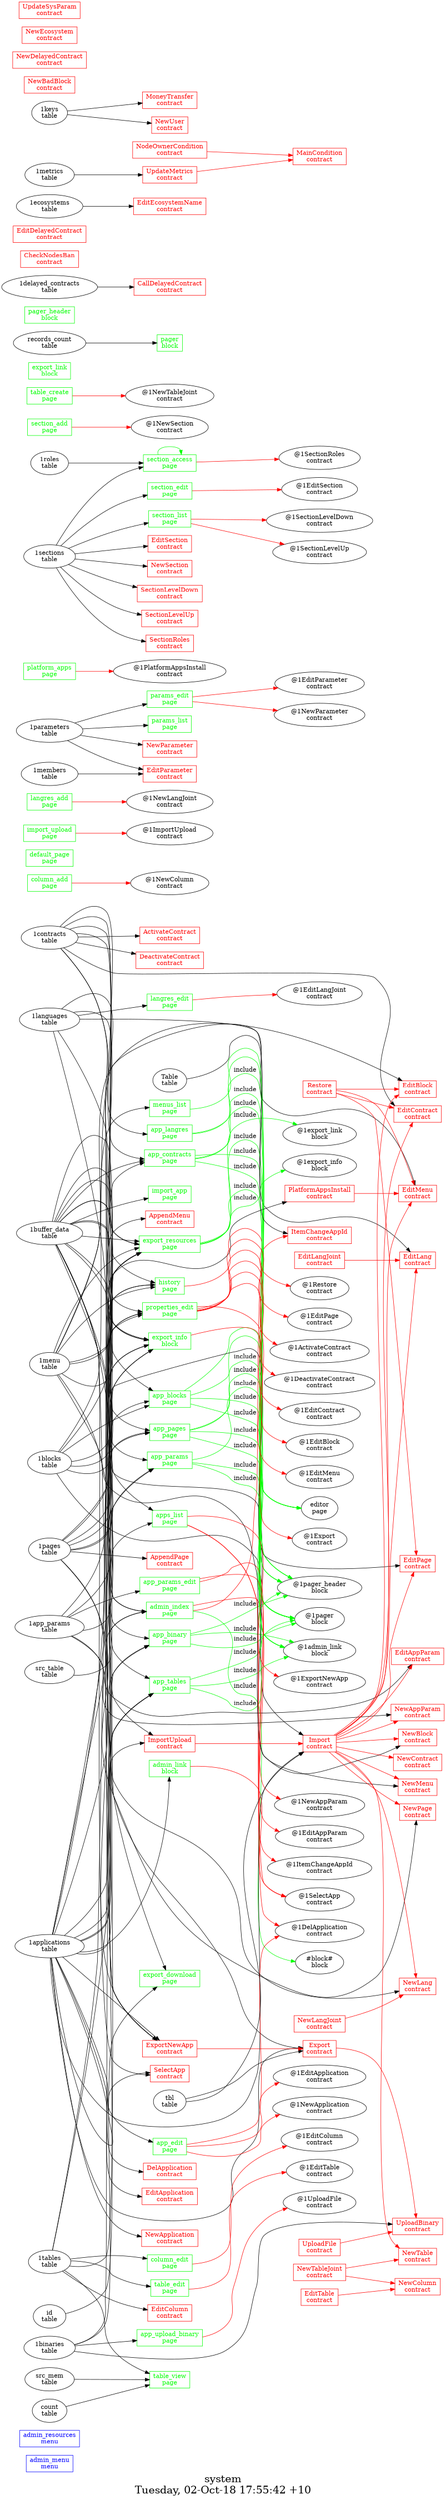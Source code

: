 digraph G {
fontsize="24";
label="system\nTuesday, 02-Oct-18 17:55:42 +10";
nojustify=true;
ordering=out;
rankdir=LR;
size="30";
"admin_menu\nmenu" [color=blue, fontcolor=blue, group=menus, shape=record];
"admin_resources\nmenu" [color=blue, fontcolor=blue, group=menus, shape=record];
"admin_index\npage" -> "@1ItemChangeAppId\ncontract"  [ color=red ]
"admin_index\npage" -> "ItemChangeAppId\ncontract"  [ color=red ]
"1contracts\ntable" -> "admin_index\npage"
"1applications\ntable" -> "admin_index\npage"
"1buffer_data\ntable" -> "admin_index\npage"
"src_table\ntable" -> "admin_index\npage"
"admin_index\npage" -> "#block#\nblock"  [ color=green, label=include ]
"admin_index\npage" [color=green, fontcolor=green, group=pages, shape=record];
"1buffer_data\ntable" -> "app_binary\npage"
"1applications\ntable" -> "app_binary\npage"
"1binaries\ntable" -> "app_binary\npage"
"app_binary\npage" -> "@1pager_header\nblock"  [ color=green, label=include ]
"app_binary\npage" -> "@1admin_link\nblock"  [ color=green, label=include ]
"app_binary\npage" -> "@1pager\nblock"  [ color=green, label=include ]
"app_binary\npage" [color=green, fontcolor=green, group=pages, shape=record];
"1buffer_data\ntable" -> "app_blocks\npage"
"1applications\ntable" -> "app_blocks\npage"
"1blocks\ntable" -> "app_blocks\npage"
"app_blocks\npage" -> "editor\npage"  [ color=green ]
"app_blocks\npage" -> "@1pager_header\nblock"  [ color=green, label=include ]
"app_blocks\npage" -> "@1admin_link\nblock"  [ color=green, label=include ]
"app_blocks\npage" -> "@1pager\nblock"  [ color=green, label=include ]
"app_blocks\npage" [color=green, fontcolor=green, group=pages, shape=record];
"1buffer_data\ntable" -> "app_contracts\npage"
"1applications\ntable" -> "app_contracts\npage"
"1contracts\ntable" -> "app_contracts\npage"
"app_contracts\npage" -> "editor\npage"  [ color=green ]
"app_contracts\npage" -> "@1pager_header\nblock"  [ color=green, label=include ]
"app_contracts\npage" -> "@1admin_link\nblock"  [ color=green, label=include ]
"app_contracts\npage" -> "@1pager\nblock"  [ color=green, label=include ]
"app_contracts\npage" [color=green, fontcolor=green, group=pages, shape=record];
"app_edit\npage" -> "@1DelApplication\ncontract"  [ color=red ]
"app_edit\npage" -> "@1EditApplication\ncontract"  [ color=red ]
"app_edit\npage" -> "@1NewApplication\ncontract"  [ color=red ]
"1applications\ntable" -> "app_edit\npage"
"app_edit\npage" [color=green, fontcolor=green, group=pages, shape=record];
"1languages\ntable" -> "app_langres\npage"
"app_langres\npage" -> "@1pager_header\nblock"  [ color=green, label=include ]
"app_langres\npage" -> "@1pager\nblock"  [ color=green, label=include ]
"app_langres\npage" [color=green, fontcolor=green, group=pages, shape=record];
"1buffer_data\ntable" -> "app_pages\npage"
"1applications\ntable" -> "app_pages\npage"
"1pages\ntable" -> "app_pages\npage"
"app_pages\npage" -> "editor\npage"  [ color=green ]
"app_pages\npage" -> "@1pager_header\nblock"  [ color=green, label=include ]
"app_pages\npage" -> "@1admin_link\nblock"  [ color=green, label=include ]
"app_pages\npage" -> "@1pager\nblock"  [ color=green, label=include ]
"app_pages\npage" [color=green, fontcolor=green, group=pages, shape=record];
"1buffer_data\ntable" -> "app_params\npage"
"1applications\ntable" -> "app_params\npage"
"1app_params\ntable" -> "app_params\npage"
"app_params\npage" -> "@1pager_header\nblock"  [ color=green, label=include ]
"app_params\npage" -> "@1admin_link\nblock"  [ color=green, label=include ]
"app_params\npage" -> "@1pager\nblock"  [ color=green, label=include ]
"app_params\npage" [color=green, fontcolor=green, group=pages, shape=record];
"app_params_edit\npage" -> "@1NewAppParam\ncontract"  [ color=red ]
"app_params_edit\npage" -> "@1EditAppParam\ncontract"  [ color=red ]
"1app_params\ntable" -> "app_params_edit\npage"
"app_params_edit\npage" [color=green, fontcolor=green, group=pages, shape=record];
"1buffer_data\ntable" -> "app_tables\npage"
"1applications\ntable" -> "app_tables\npage"
"1tables\ntable" -> "app_tables\npage"
"id\ntable" -> "app_tables\npage"
"app_tables\npage" -> "@1pager_header\nblock"  [ color=green, label=include ]
"app_tables\npage" -> "@1admin_link\nblock"  [ color=green, label=include ]
"app_tables\npage" -> "@1pager\nblock"  [ color=green, label=include ]
"app_tables\npage" [color=green, fontcolor=green, group=pages, shape=record];
"app_upload_binary\npage" -> "@1UploadFile\ncontract"  [ color=red ]
"1binaries\ntable" -> "app_upload_binary\npage"
"app_upload_binary\npage" [color=green, fontcolor=green, group=pages, shape=record];
"apps_list\npage" -> "@1DelApplication\ncontract"  [ color=red ]
"apps_list\npage" -> "@1ExportNewApp\ncontract"  [ color=red ]
"apps_list\npage" -> "@1SelectApp\ncontract"  [ color=red ]
"1applications\ntable" -> "apps_list\npage"
"1buffer_data\ntable" -> "apps_list\npage"
"apps_list\npage" [color=green, fontcolor=green, group=pages, shape=record];
"column_add\npage" -> "@1NewColumn\ncontract"  [ color=red ]
"column_add\npage" [color=green, fontcolor=green, group=pages, shape=record];
"column_edit\npage" -> "@1EditColumn\ncontract"  [ color=red ]
"1tables\ntable" -> "column_edit\npage"
"column_edit\npage" [color=green, fontcolor=green, group=pages, shape=record];
"default_page\npage" [color=green, fontcolor=green, group=pages, shape=record];
"1buffer_data\ntable" -> "export_download\npage"
"1binaries\ntable" -> "export_download\npage"
"export_download\npage" [color=green, fontcolor=green, group=pages, shape=record];
"1buffer_data\ntable" -> "export_resources\npage"
"1pages\ntable" -> "export_resources\npage"
"1blocks\ntable" -> "export_resources\npage"
"1menu\ntable" -> "export_resources\npage"
"1app_params\ntable" -> "export_resources\npage"
"1languages\ntable" -> "export_resources\npage"
"1contracts\ntable" -> "export_resources\npage"
"1tables\ntable" -> "export_resources\npage"
"export_resources\npage" -> "@1export_link\nblock"  [ color=green, label=include ]
"export_resources\npage" -> "@1pager_header\nblock"  [ color=green, label=include ]
"export_resources\npage" -> "@1pager\nblock"  [ color=green, label=include ]
"export_resources\npage" -> "@1export_info\nblock"  [ color=green, label=include ]
"export_resources\npage" [color=green, fontcolor=green, group=pages, shape=record];
"history\npage" -> "@1Restore\ncontract"  [ color=red ]
"1pages\ntable" -> "history\npage"
"1blocks\ntable" -> "history\npage"
"1contracts\ntable" -> "history\npage"
"1menu\ntable" -> "history\npage"
"history\npage" [color=green, fontcolor=green, group=pages, shape=record];
"1buffer_data\ntable" -> "import_app\npage"
"import_app\npage" [color=green, fontcolor=green, group=pages, shape=record];
"import_upload\npage" -> "@1ImportUpload\ncontract"  [ color=red ]
"import_upload\npage" [color=green, fontcolor=green, group=pages, shape=record];
"langres_add\npage" -> "@1NewLangJoint\ncontract"  [ color=red ]
"langres_add\npage" [color=green, fontcolor=green, group=pages, shape=record];
"langres_edit\npage" -> "@1EditLangJoint\ncontract"  [ color=red ]
"1languages\ntable" -> "langres_edit\npage"
"langres_edit\npage" [color=green, fontcolor=green, group=pages, shape=record];
"1menu\ntable" -> "menus_list\npage"
"menus_list\npage" -> "editor\npage"  [ color=green ]
"menus_list\npage" [color=green, fontcolor=green, group=pages, shape=record];
"params_edit\npage" -> "@1EditParameter\ncontract"  [ color=red ]
"params_edit\npage" -> "@1NewParameter\ncontract"  [ color=red ]
"1parameters\ntable" -> "params_edit\npage"
"params_edit\npage" [color=green, fontcolor=green, group=pages, shape=record];
"1parameters\ntable" -> "params_list\npage"
"params_list\npage" [color=green, fontcolor=green, group=pages, shape=record];
"platform_apps\npage" -> "@1PlatformAppsInstall\ncontract"  [ color=red ]
"platform_apps\npage" [color=green, fontcolor=green, group=pages, shape=record];
"properties_edit\npage" -> "@1EditPage\ncontract"  [ color=red ]
"properties_edit\npage" -> "@1ActivateContract\ncontract"  [ color=red ]
"properties_edit\npage" -> "@1DeactivateContract\ncontract"  [ color=red ]
"properties_edit\npage" -> "@1EditContract\ncontract"  [ color=red ]
"properties_edit\npage" -> "@1EditBlock\ncontract"  [ color=red ]
"properties_edit\npage" -> "@1EditMenu\ncontract"  [ color=red ]
"1pages\ntable" -> "properties_edit\npage"
"1menu\ntable" -> "properties_edit\npage"
"1contracts\ntable" -> "properties_edit\npage"
"1blocks\ntable" -> "properties_edit\npage"
"properties_edit\npage" [color=green, fontcolor=green, group=pages, shape=record];
"section_access\npage" -> "@1SectionRoles\ncontract"  [ color=red ]
"1sections\ntable" -> "section_access\npage"
"1roles\ntable" -> "section_access\npage"
"section_access\npage" -> "section_access\npage"  [ color=green ]
"section_access\npage" [color=green, fontcolor=green, group=pages, shape=record];
"section_add\npage" -> "@1NewSection\ncontract"  [ color=red ]
"section_add\npage" [color=green, fontcolor=green, group=pages, shape=record];
"section_edit\npage" -> "@1EditSection\ncontract"  [ color=red ]
"1sections\ntable" -> "section_edit\npage"
"section_edit\npage" [color=green, fontcolor=green, group=pages, shape=record];
"section_list\npage" -> "@1SectionLevelDown\ncontract"  [ color=red ]
"section_list\npage" -> "@1SectionLevelUp\ncontract"  [ color=red ]
"1sections\ntable" -> "section_list\npage"
"section_list\npage" [color=green, fontcolor=green, group=pages, shape=record];
"table_create\npage" -> "@1NewTableJoint\ncontract"  [ color=red ]
"table_create\npage" [color=green, fontcolor=green, group=pages, shape=record];
"table_edit\npage" -> "@1EditTable\ncontract"  [ color=red ]
"1tables\ntable" -> "table_edit\npage"
"table_edit\npage" [color=green, fontcolor=green, group=pages, shape=record];
"1tables\ntable" -> "table_view\npage"
"count\ntable" -> "table_view\npage"
"src_mem\ntable" -> "table_view\npage"
"table_view\npage" [color=green, fontcolor=green, group=pages, shape=record];
"admin_link\nblock" -> "@1SelectApp\ncontract"  [ color=red ]
"1applications\ntable" -> "admin_link\nblock"
"admin_link\nblock" [color=green, fontcolor=green, group=blocks, shape=record];
"export_info\nblock" -> "@1Export\ncontract"  [ color=red ]
"1buffer_data\ntable" -> "export_info\nblock"
"1pages\ntable" -> "export_info\nblock"
"1blocks\ntable" -> "export_info\nblock"
"1app_params\ntable" -> "export_info\nblock"
"1languages\ntable" -> "export_info\nblock"
"1contracts\ntable" -> "export_info\nblock"
"1tables\ntable" -> "export_info\nblock"
"export_info\nblock" [color=green, fontcolor=green, group=blocks, shape=record];
"export_link\nblock" [color=green, fontcolor=green, group=blocks, shape=record];
"records_count\ntable" -> "pager\nblock"
"pager\nblock" [color=green, fontcolor=green, group=blocks, shape=record];
"pager_header\nblock" [color=green, fontcolor=green, group=blocks, shape=record];
"1contracts\ntable" -> "ActivateContract\ncontract"
"ActivateContract\ncontract" [color=red, fontcolor=red, group=contracts, shape=record];
"1menu\ntable" -> "AppendMenu\ncontract"
"AppendMenu\ncontract" [color=red, fontcolor=red, group=contracts, shape=record];
"1pages\ntable" -> "AppendPage\ncontract"
"AppendPage\ncontract" [color=red, fontcolor=red, group=contracts, shape=record];
"1delayed_contracts\ntable" -> "CallDelayedContract\ncontract"
"CallDelayedContract\ncontract" [color=red, fontcolor=red, group=contracts, shape=record];
"CheckNodesBan\ncontract" [color=red, fontcolor=red, group=contracts, shape=record];
"1contracts\ntable" -> "DeactivateContract\ncontract"
"DeactivateContract\ncontract" [color=red, fontcolor=red, group=contracts, shape=record];
"1applications\ntable" -> "DelApplication\ncontract"
"DelApplication\ncontract" [color=red, fontcolor=red, group=contracts, shape=record];
"1app_params\ntable" -> "EditAppParam\ncontract"
"EditAppParam\ncontract" [color=red, fontcolor=red, group=contracts, shape=record];
"1applications\ntable" -> "EditApplication\ncontract"
"EditApplication\ncontract" [color=red, fontcolor=red, group=contracts, shape=record];
"1blocks\ntable" -> "EditBlock\ncontract"
"EditBlock\ncontract" [color=red, fontcolor=red, group=contracts, shape=record];
"1tables\ntable" -> "EditColumn\ncontract"
"EditColumn\ncontract" [color=red, fontcolor=red, group=contracts, shape=record];
"1contracts\ntable" -> "EditContract\ncontract"
"EditContract\ncontract" [color=red, fontcolor=red, group=contracts, shape=record];
"EditDelayedContract\ncontract" [color=red, fontcolor=red, group=contracts, shape=record];
"1ecosystems\ntable" -> "EditEcosystemName\ncontract"
"EditEcosystemName\ncontract" [color=red, fontcolor=red, group=contracts, shape=record];
"1languages\ntable" -> "EditLang\ncontract"
"EditLang\ncontract" [color=red, fontcolor=red, group=contracts, shape=record];
"EditLangJoint\ncontract" -> "EditLang\ncontract"  [ color=red ]
"EditLangJoint\ncontract" [color=red, fontcolor=red, group=contracts, shape=record];
"1menu\ntable" -> "EditMenu\ncontract"
"EditMenu\ncontract" [color=red, fontcolor=red, group=contracts, shape=record];
"1pages\ntable" -> "EditPage\ncontract"
"EditPage\ncontract" [color=red, fontcolor=red, group=contracts, shape=record];
"1parameters\ntable" -> "EditParameter\ncontract"
"1members\ntable" -> "EditParameter\ncontract"
"EditParameter\ncontract" [color=red, fontcolor=red, group=contracts, shape=record];
"1sections\ntable" -> "EditSection\ncontract"
"EditSection\ncontract" [color=red, fontcolor=red, group=contracts, shape=record];
"EditTable\ncontract" -> "NewColumn\ncontract"  [ color=red ]
"EditTable\ncontract" [color=red, fontcolor=red, group=contracts, shape=record];
"Export\ncontract" -> "UploadBinary\ncontract"  [ color=red ]
"tbl\ntable" -> "Export\ncontract"
"1buffer_data\ntable" -> "Export\ncontract"
"1applications\ntable" -> "Export\ncontract"
"Export\ncontract" [color=red, fontcolor=red, group=contracts, shape=record];
"ExportNewApp\ncontract" -> "Export\ncontract"  [ color=red ]
"1applications\ntable" -> "ExportNewApp\ncontract"
"1pages\ntable" -> "ExportNewApp\ncontract"
"1menu\ntable" -> "ExportNewApp\ncontract"
"1buffer_data\ntable" -> "ExportNewApp\ncontract"
"ExportNewApp\ncontract" [color=red, fontcolor=red, group=contracts, shape=record];
"Import\ncontract" -> "EditAppParam\ncontract"  [ color=red ]
"Import\ncontract" -> "EditBlock\ncontract"  [ color=red ]
"Import\ncontract" -> "EditContract\ncontract"  [ color=red ]
"Import\ncontract" -> "EditLang\ncontract"  [ color=red ]
"Import\ncontract" -> "EditMenu\ncontract"  [ color=red ]
"Import\ncontract" -> "EditPage\ncontract"  [ color=red ]
"Import\ncontract" -> "NewAppParam\ncontract"  [ color=red ]
"Import\ncontract" -> "NewBlock\ncontract"  [ color=red ]
"Import\ncontract" -> "NewContract\ncontract"  [ color=red ]
"Import\ncontract" -> "NewLang\ncontract"  [ color=red ]
"Import\ncontract" -> "NewMenu\ncontract"  [ color=red ]
"Import\ncontract" -> "NewPage\ncontract"  [ color=red ]
"Import\ncontract" -> "NewTable\ncontract"  [ color=red ]
"1buffer_data\ntable" -> "Import\ncontract"
"1applications\ntable" -> "Import\ncontract"
"tbl\ntable" -> "Import\ncontract"
"Import\ncontract" [color=red, fontcolor=red, group=contracts, shape=record];
"ImportUpload\ncontract" -> "Import\ncontract"  [ color=red ]
"1buffer_data\ntable" -> "ImportUpload\ncontract"
"1applications\ntable" -> "ImportUpload\ncontract"
"ImportUpload\ncontract" [color=red, fontcolor=red, group=contracts, shape=record];
"Table\ntable" -> "ItemChangeAppId\ncontract"
"ItemChangeAppId\ncontract" [color=red, fontcolor=red, group=contracts, shape=record];
"MainCondition\ncontract" [color=red, fontcolor=red, group=contracts, shape=record];
"1keys\ntable" -> "MoneyTransfer\ncontract"
"MoneyTransfer\ncontract" [color=red, fontcolor=red, group=contracts, shape=record];
"1app_params\ntable" -> "NewAppParam\ncontract"
"NewAppParam\ncontract" [color=red, fontcolor=red, group=contracts, shape=record];
"1applications\ntable" -> "NewApplication\ncontract"
"NewApplication\ncontract" [color=red, fontcolor=red, group=contracts, shape=record];
"NewBadBlock\ncontract" [color=red, fontcolor=red, group=contracts, shape=record];
"1blocks\ntable" -> "NewBlock\ncontract"
"NewBlock\ncontract" [color=red, fontcolor=red, group=contracts, shape=record];
"NewColumn\ncontract" [color=red, fontcolor=red, group=contracts, shape=record];
"NewContract\ncontract" [color=red, fontcolor=red, group=contracts, shape=record];
"NewDelayedContract\ncontract" [color=red, fontcolor=red, group=contracts, shape=record];
"NewEcosystem\ncontract" [color=red, fontcolor=red, group=contracts, shape=record];
"1languages\ntable" -> "NewLang\ncontract"
"NewLang\ncontract" [color=red, fontcolor=red, group=contracts, shape=record];
"NewLangJoint\ncontract" -> "NewLang\ncontract"  [ color=red ]
"NewLangJoint\ncontract" [color=red, fontcolor=red, group=contracts, shape=record];
"1menu\ntable" -> "NewMenu\ncontract"
"NewMenu\ncontract" [color=red, fontcolor=red, group=contracts, shape=record];
"1pages\ntable" -> "NewPage\ncontract"
"NewPage\ncontract" [color=red, fontcolor=red, group=contracts, shape=record];
"1parameters\ntable" -> "NewParameter\ncontract"
"NewParameter\ncontract" [color=red, fontcolor=red, group=contracts, shape=record];
"1sections\ntable" -> "NewSection\ncontract"
"NewSection\ncontract" [color=red, fontcolor=red, group=contracts, shape=record];
"NewTable\ncontract" [color=red, fontcolor=red, group=contracts, shape=record];
"NewTableJoint\ncontract" -> "NewColumn\ncontract"  [ color=red ]
"NewTableJoint\ncontract" -> "NewTable\ncontract"  [ color=red ]
"NewTableJoint\ncontract" [color=red, fontcolor=red, group=contracts, shape=record];
"1keys\ntable" -> "NewUser\ncontract"
"NewUser\ncontract" [color=red, fontcolor=red, group=contracts, shape=record];
"NodeOwnerCondition\ncontract" -> "MainCondition\ncontract"  [ color=red ]
"NodeOwnerCondition\ncontract" [color=red, fontcolor=red, group=contracts, shape=record];
"PlatformAppsInstall\ncontract" -> "EditMenu\ncontract"  [ color=red ]
"1menu\ntable" -> "PlatformAppsInstall\ncontract"
"PlatformAppsInstall\ncontract" [color=red, fontcolor=red, group=contracts, shape=record];
"Restore\ncontract" -> "EditBlock\ncontract"  [ color=red ]
"Restore\ncontract" -> "EditContract\ncontract"  [ color=red ]
"Restore\ncontract" -> "EditMenu\ncontract"  [ color=red ]
"Restore\ncontract" -> "EditPage\ncontract"  [ color=red ]
"Restore\ncontract" [color=red, fontcolor=red, group=contracts, shape=record];
"1sections\ntable" -> "SectionLevelDown\ncontract"
"SectionLevelDown\ncontract" [color=red, fontcolor=red, group=contracts, shape=record];
"1sections\ntable" -> "SectionLevelUp\ncontract"
"SectionLevelUp\ncontract" [color=red, fontcolor=red, group=contracts, shape=record];
"1sections\ntable" -> "SectionRoles\ncontract"
"SectionRoles\ncontract" [color=red, fontcolor=red, group=contracts, shape=record];
"1applications\ntable" -> "SelectApp\ncontract"
"1buffer_data\ntable" -> "SelectApp\ncontract"
"SelectApp\ncontract" [color=red, fontcolor=red, group=contracts, shape=record];
"UpdateMetrics\ncontract" -> "MainCondition\ncontract"  [ color=red ]
"1metrics\ntable" -> "UpdateMetrics\ncontract"
"UpdateMetrics\ncontract" [color=red, fontcolor=red, group=contracts, shape=record];
"UpdateSysParam\ncontract" [color=red, fontcolor=red, group=contracts, shape=record];
"1binaries\ntable" -> "UploadBinary\ncontract"
"UploadBinary\ncontract" [color=red, fontcolor=red, group=contracts, shape=record];
"UploadFile\ncontract" -> "UploadBinary\ncontract"  [ color=red ]
"UploadFile\ncontract" [color=red, fontcolor=red, group=contracts, shape=record];
}
